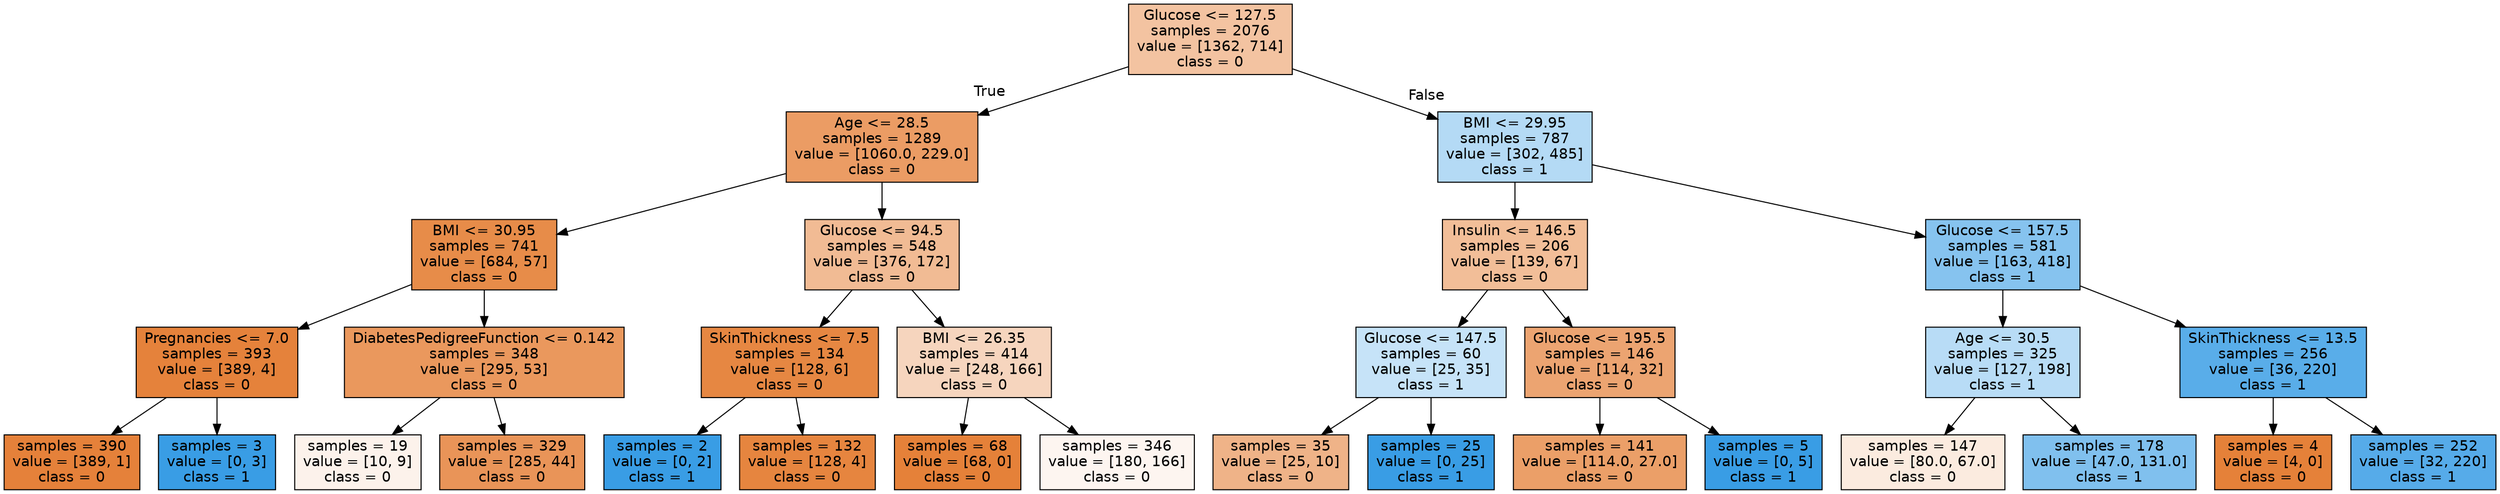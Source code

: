 digraph Tree {
node [shape=box, style="filled", color="black", fontname="helvetica"] ;
edge [fontname="helvetica"] ;
0 [label="Glucose <= 127.5\nsamples = 2076\nvalue = [1362, 714]\nclass = 0", fillcolor="#f3c3a1"] ;
1 [label="Age <= 28.5\nsamples = 1289\nvalue = [1060.0, 229.0]\nclass = 0", fillcolor="#eb9c64"] ;
0 -> 1 [labeldistance=2.5, labelangle=45, headlabel="True"] ;
2 [label="BMI <= 30.95\nsamples = 741\nvalue = [684, 57]\nclass = 0", fillcolor="#e78c49"] ;
1 -> 2 ;
3 [label="Pregnancies <= 7.0\nsamples = 393\nvalue = [389, 4]\nclass = 0", fillcolor="#e5823b"] ;
2 -> 3 ;
4 [label="samples = 390\nvalue = [389, 1]\nclass = 0", fillcolor="#e5813a"] ;
3 -> 4 ;
5 [label="samples = 3\nvalue = [0, 3]\nclass = 1", fillcolor="#399de5"] ;
3 -> 5 ;
6 [label="DiabetesPedigreeFunction <= 0.142\nsamples = 348\nvalue = [295, 53]\nclass = 0", fillcolor="#ea985d"] ;
2 -> 6 ;
7 [label="samples = 19\nvalue = [10, 9]\nclass = 0", fillcolor="#fcf2eb"] ;
6 -> 7 ;
8 [label="samples = 329\nvalue = [285, 44]\nclass = 0", fillcolor="#e99458"] ;
6 -> 8 ;
9 [label="Glucose <= 94.5\nsamples = 548\nvalue = [376, 172]\nclass = 0", fillcolor="#f1bb94"] ;
1 -> 9 ;
10 [label="SkinThickness <= 7.5\nsamples = 134\nvalue = [128, 6]\nclass = 0", fillcolor="#e68742"] ;
9 -> 10 ;
11 [label="samples = 2\nvalue = [0, 2]\nclass = 1", fillcolor="#399de5"] ;
10 -> 11 ;
12 [label="samples = 132\nvalue = [128, 4]\nclass = 0", fillcolor="#e6853f"] ;
10 -> 12 ;
13 [label="BMI <= 26.35\nsamples = 414\nvalue = [248, 166]\nclass = 0", fillcolor="#f6d5be"] ;
9 -> 13 ;
14 [label="samples = 68\nvalue = [68, 0]\nclass = 0", fillcolor="#e58139"] ;
13 -> 14 ;
15 [label="samples = 346\nvalue = [180, 166]\nclass = 0", fillcolor="#fdf5f0"] ;
13 -> 15 ;
16 [label="BMI <= 29.95\nsamples = 787\nvalue = [302, 485]\nclass = 1", fillcolor="#b4daf5"] ;
0 -> 16 [labeldistance=2.5, labelangle=-45, headlabel="False"] ;
17 [label="Insulin <= 146.5\nsamples = 206\nvalue = [139, 67]\nclass = 0", fillcolor="#f2be98"] ;
16 -> 17 ;
18 [label="Glucose <= 147.5\nsamples = 60\nvalue = [25, 35]\nclass = 1", fillcolor="#c6e3f8"] ;
17 -> 18 ;
19 [label="samples = 35\nvalue = [25, 10]\nclass = 0", fillcolor="#efb388"] ;
18 -> 19 ;
20 [label="samples = 25\nvalue = [0, 25]\nclass = 1", fillcolor="#399de5"] ;
18 -> 20 ;
21 [label="Glucose <= 195.5\nsamples = 146\nvalue = [114, 32]\nclass = 0", fillcolor="#eca471"] ;
17 -> 21 ;
22 [label="samples = 141\nvalue = [114.0, 27.0]\nclass = 0", fillcolor="#eb9f68"] ;
21 -> 22 ;
23 [label="samples = 5\nvalue = [0, 5]\nclass = 1", fillcolor="#399de5"] ;
21 -> 23 ;
24 [label="Glucose <= 157.5\nsamples = 581\nvalue = [163, 418]\nclass = 1", fillcolor="#86c3ef"] ;
16 -> 24 ;
25 [label="Age <= 30.5\nsamples = 325\nvalue = [127, 198]\nclass = 1", fillcolor="#b8dcf6"] ;
24 -> 25 ;
26 [label="samples = 147\nvalue = [80.0, 67.0]\nclass = 0", fillcolor="#fbebdf"] ;
25 -> 26 ;
27 [label="samples = 178\nvalue = [47.0, 131.0]\nclass = 1", fillcolor="#80c0ee"] ;
25 -> 27 ;
28 [label="SkinThickness <= 13.5\nsamples = 256\nvalue = [36, 220]\nclass = 1", fillcolor="#59ade9"] ;
24 -> 28 ;
29 [label="samples = 4\nvalue = [4, 0]\nclass = 0", fillcolor="#e58139"] ;
28 -> 29 ;
30 [label="samples = 252\nvalue = [32, 220]\nclass = 1", fillcolor="#56abe9"] ;
28 -> 30 ;
}